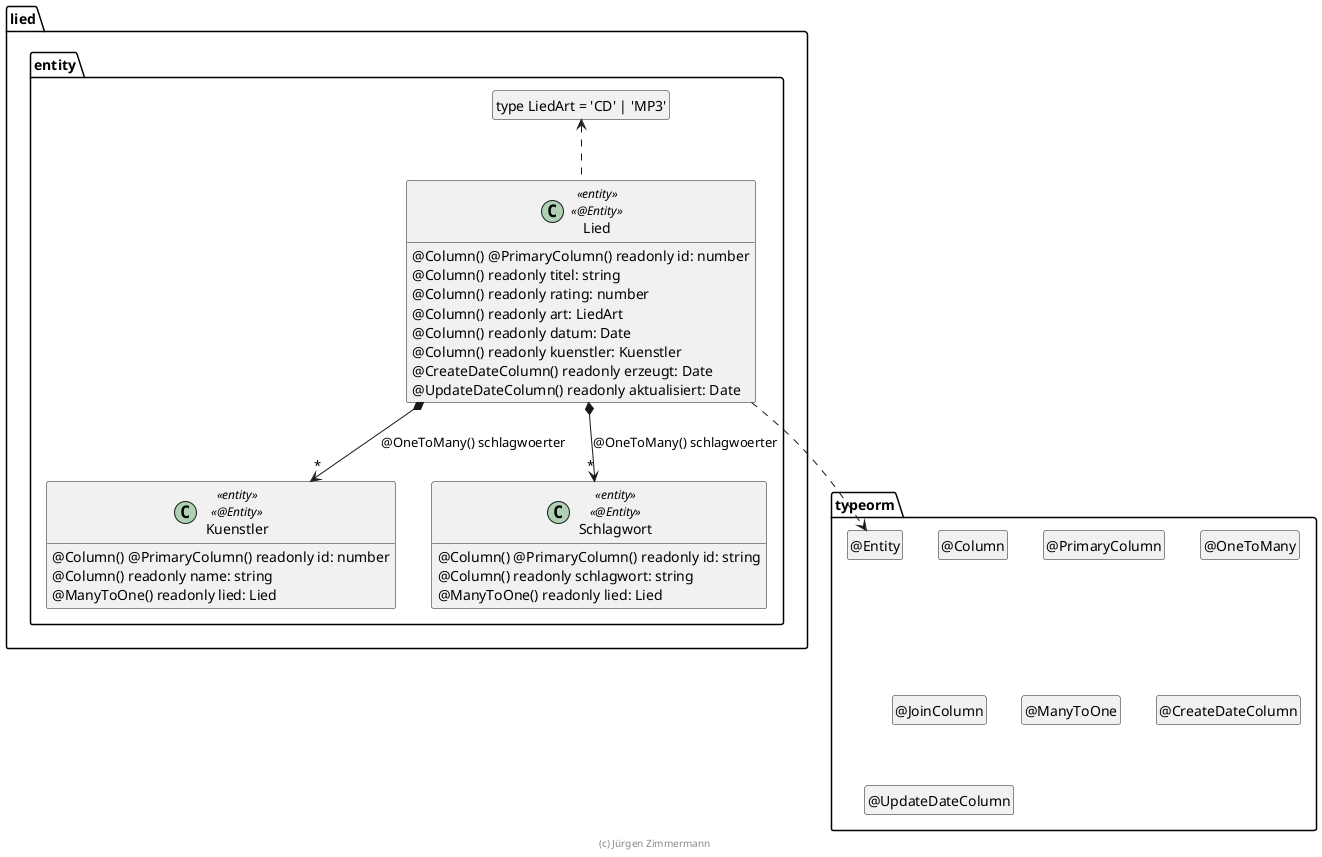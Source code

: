 ' Copyright (C) 2019 - present Juergen Zimmermann, Hochschule Karlsruhe
'
' This program is free software: you can redistribute it and/or modify
' it under the terms of the GNU General Public License as published by
' the Free Software Foundation, either version 3 of the License, or
' (at your option) any later version.
'
' This program is distributed in the hope that it will be useful,
' but WITHOUT ANY WARRANTY; without even the implied warranty of
' MERCHANTABILITY or FITNESS FOR A PARTICULAR PURPOSE.  See the
' GNU General Public License for more details.
'
' You should have received a copy of the GNU General Public License
' along with this program.  If not, see <https://www.gnu.org/licenses/>.

' Preview durch <Alt>d

@startuml Entity

package typeorm {
  class "@Entity" as Entity
  hide Entity circle
  class "@Column" as Column
  hide Column circle
  class "@PrimaryColumn" as PrimaryColumn
  hide PrimaryColumn circle
  class "@OneToMany" as OneToMany
  hide OneToMany circle
  class "@JoinColumn" as JoinColumn
  hide JoinColumn circle
  class "@ManyToOne" as ManyToOne
  hide ManyToOne circle
  class "@CreateDateColumn" as CreateDateColumn
  hide CreateDateColumn circle
  class "@UpdateDateColumn" as UpdateDateColumn
  hide UpdateDateColumn circle
}

package lied.entity {
  class "type LiedArt = 'CD' | 'MP3'" as LiedArt
  hide LiedArt circle

  class Lied <<entity>> <<@Entity>> {
    @Column() @PrimaryColumn() readonly id: number
    @Column() readonly titel: string
    @Column() readonly rating: number
    @Column() readonly art: LiedArt
    @Column() readonly datum: Date
    @Column() readonly kuenstler: Kuenstler
    @CreateDateColumn() readonly erzeugt: Date
    @UpdateDateColumn() readonly aktualisiert: Date
  }

  class Kuenstler <<entity>> <<@Entity>> {
    @Column() @PrimaryColumn() readonly id: number
    @Column() readonly name: string
    @ManyToOne() readonly lied: Lied
  }

  class Schlagwort <<entity>> <<@Entity>> {
    @Column() @PrimaryColumn() readonly id: string
    @Column() readonly schlagwort: string
    @ManyToOne() readonly lied: Lied
  }

  Lied ..> Entity
  Lied *--> "*" Kuenstler : @OneToMany() schlagwoerter
  Lied *--> "*" Schlagwort : @OneToMany() schlagwoerter
  Lied .up.> LiedArt
}

hide empty members

footer (c) Jürgen Zimmermann

@enduml
